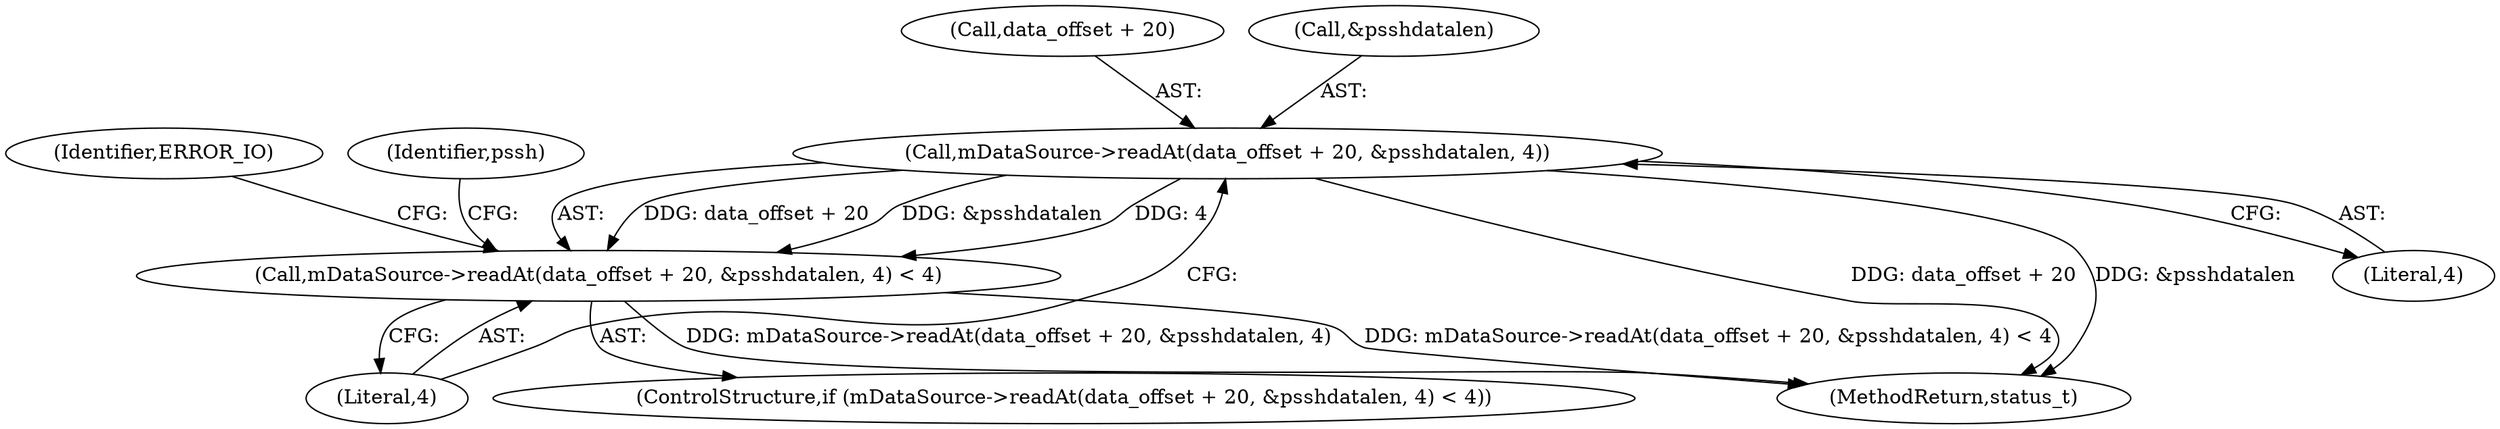 digraph "0_Android_463a6f807e187828442949d1924e143cf07778c6@API" {
"1001026" [label="(Call,mDataSource->readAt(data_offset + 20, &psshdatalen, 4))"];
"1001025" [label="(Call,mDataSource->readAt(data_offset + 20, &psshdatalen, 4) < 4)"];
"1001027" [label="(Call,data_offset + 20)"];
"1001030" [label="(Call,&psshdatalen)"];
"1001036" [label="(Identifier,ERROR_IO)"];
"1001025" [label="(Call,mDataSource->readAt(data_offset + 20, &psshdatalen, 4) < 4)"];
"1001026" [label="(Call,mDataSource->readAt(data_offset + 20, &psshdatalen, 4))"];
"1001032" [label="(Literal,4)"];
"1001033" [label="(Literal,4)"];
"1001024" [label="(ControlStructure,if (mDataSource->readAt(data_offset + 20, &psshdatalen, 4) < 4))"];
"1002911" [label="(MethodReturn,status_t)"];
"1001039" [label="(Identifier,pssh)"];
"1001026" -> "1001025"  [label="AST: "];
"1001026" -> "1001032"  [label="CFG: "];
"1001027" -> "1001026"  [label="AST: "];
"1001030" -> "1001026"  [label="AST: "];
"1001032" -> "1001026"  [label="AST: "];
"1001033" -> "1001026"  [label="CFG: "];
"1001026" -> "1002911"  [label="DDG: data_offset + 20"];
"1001026" -> "1002911"  [label="DDG: &psshdatalen"];
"1001026" -> "1001025"  [label="DDG: data_offset + 20"];
"1001026" -> "1001025"  [label="DDG: &psshdatalen"];
"1001026" -> "1001025"  [label="DDG: 4"];
"1001025" -> "1001024"  [label="AST: "];
"1001025" -> "1001033"  [label="CFG: "];
"1001033" -> "1001025"  [label="AST: "];
"1001036" -> "1001025"  [label="CFG: "];
"1001039" -> "1001025"  [label="CFG: "];
"1001025" -> "1002911"  [label="DDG: mDataSource->readAt(data_offset + 20, &psshdatalen, 4)"];
"1001025" -> "1002911"  [label="DDG: mDataSource->readAt(data_offset + 20, &psshdatalen, 4) < 4"];
}
